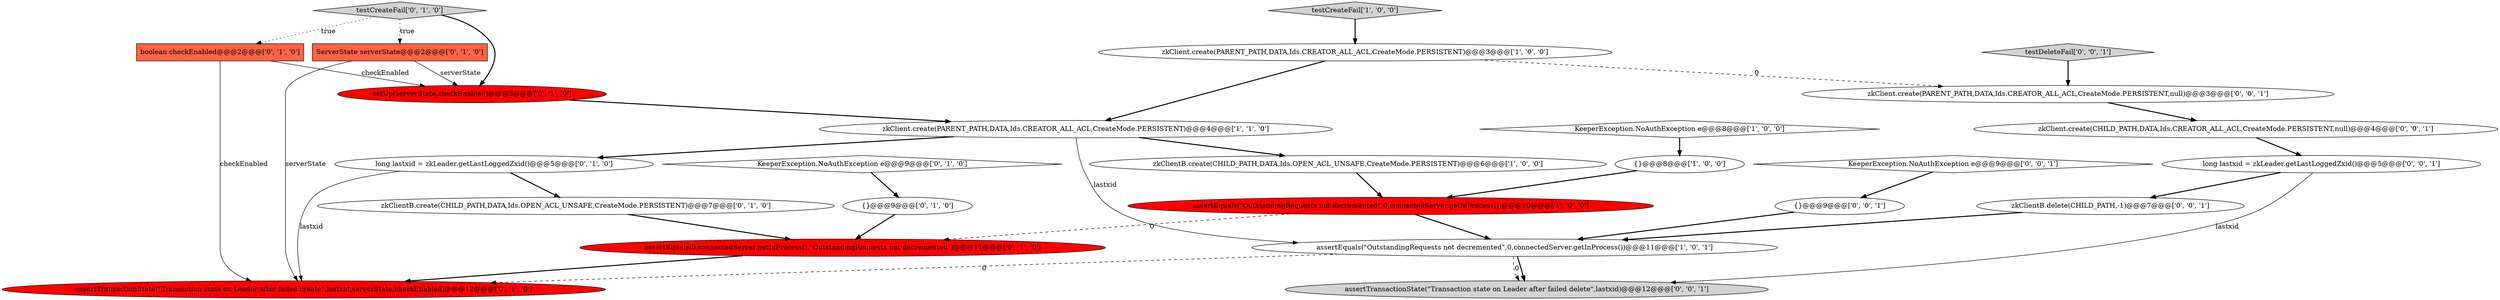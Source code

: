 digraph {
5 [style = filled, label = "testCreateFail['1', '0', '0']", fillcolor = lightgray, shape = diamond image = "AAA0AAABBB1BBB"];
20 [style = filled, label = "zkClient.create(PARENT_PATH,DATA,Ids.CREATOR_ALL_ACL,CreateMode.PERSISTENT,null)@@@3@@@['0', '0', '1']", fillcolor = white, shape = ellipse image = "AAA0AAABBB3BBB"];
15 [style = filled, label = "KeeperException.NoAuthException e@@@9@@@['0', '1', '0']", fillcolor = white, shape = diamond image = "AAA0AAABBB2BBB"];
18 [style = filled, label = "KeeperException.NoAuthException e@@@9@@@['0', '0', '1']", fillcolor = white, shape = diamond image = "AAA0AAABBB3BBB"];
11 [style = filled, label = "assertTransactionState(\"Transaction state on Leader after failed create\",lastxid,serverState,checkEnabled)@@@12@@@['0', '1', '0']", fillcolor = red, shape = ellipse image = "AAA1AAABBB2BBB"];
17 [style = filled, label = "{}@@@9@@@['0', '1', '0']", fillcolor = white, shape = ellipse image = "AAA0AAABBB2BBB"];
22 [style = filled, label = "assertTransactionState(\"Transaction state on Leader after failed delete\",lastxid)@@@12@@@['0', '0', '1']", fillcolor = lightgray, shape = ellipse image = "AAA0AAABBB3BBB"];
0 [style = filled, label = "{}@@@8@@@['1', '0', '0']", fillcolor = white, shape = ellipse image = "AAA0AAABBB1BBB"];
19 [style = filled, label = "zkClientB.delete(CHILD_PATH,-1)@@@7@@@['0', '0', '1']", fillcolor = white, shape = ellipse image = "AAA0AAABBB3BBB"];
13 [style = filled, label = "ServerState serverState@@@2@@@['0', '1', '0']", fillcolor = tomato, shape = box image = "AAA0AAABBB2BBB"];
6 [style = filled, label = "zkClientB.create(CHILD_PATH,DATA,Ids.OPEN_ACL_UNSAFE,CreateMode.PERSISTENT)@@@6@@@['1', '0', '0']", fillcolor = white, shape = ellipse image = "AAA0AAABBB1BBB"];
10 [style = filled, label = "assertEquals(0,connectedServer.getInProcess(),\"OutstandingRequests not decremented\")@@@11@@@['0', '1', '0']", fillcolor = red, shape = ellipse image = "AAA1AAABBB2BBB"];
4 [style = filled, label = "zkClient.create(PARENT_PATH,DATA,Ids.CREATOR_ALL_ACL,CreateMode.PERSISTENT)@@@3@@@['1', '0', '0']", fillcolor = white, shape = ellipse image = "AAA0AAABBB1BBB"];
21 [style = filled, label = "{}@@@9@@@['0', '0', '1']", fillcolor = white, shape = ellipse image = "AAA0AAABBB3BBB"];
24 [style = filled, label = "zkClient.create(CHILD_PATH,DATA,Ids.CREATOR_ALL_ACL,CreateMode.PERSISTENT,null)@@@4@@@['0', '0', '1']", fillcolor = white, shape = ellipse image = "AAA0AAABBB3BBB"];
8 [style = filled, label = "setUp(serverState,checkEnabled)@@@3@@@['0', '1', '0']", fillcolor = red, shape = ellipse image = "AAA1AAABBB2BBB"];
23 [style = filled, label = "testDeleteFail['0', '0', '1']", fillcolor = lightgray, shape = diamond image = "AAA0AAABBB3BBB"];
12 [style = filled, label = "testCreateFail['0', '1', '0']", fillcolor = lightgray, shape = diamond image = "AAA0AAABBB2BBB"];
1 [style = filled, label = "assertEquals(\"OutstandingRequests not decremented\",0,connectedServer.getInProcess())@@@10@@@['1', '0', '0']", fillcolor = red, shape = ellipse image = "AAA1AAABBB1BBB"];
14 [style = filled, label = "boolean checkEnabled@@@2@@@['0', '1', '0']", fillcolor = tomato, shape = box image = "AAA1AAABBB2BBB"];
2 [style = filled, label = "assertEquals(\"OutstandingRequests not decremented\",0,connectedServer.getInProcess())@@@11@@@['1', '0', '1']", fillcolor = white, shape = ellipse image = "AAA0AAABBB1BBB"];
16 [style = filled, label = "zkClientB.create(CHILD_PATH,DATA,Ids.OPEN_ACL_UNSAFE,CreateMode.PERSISTENT)@@@7@@@['0', '1', '0']", fillcolor = white, shape = ellipse image = "AAA0AAABBB2BBB"];
25 [style = filled, label = "long lastxid = zkLeader.getLastLoggedZxid()@@@5@@@['0', '0', '1']", fillcolor = white, shape = ellipse image = "AAA0AAABBB3BBB"];
3 [style = filled, label = "zkClient.create(PARENT_PATH,DATA,Ids.CREATOR_ALL_ACL,CreateMode.PERSISTENT)@@@4@@@['1', '1', '0']", fillcolor = white, shape = ellipse image = "AAA0AAABBB1BBB"];
7 [style = filled, label = "KeeperException.NoAuthException e@@@8@@@['1', '0', '0']", fillcolor = white, shape = diamond image = "AAA0AAABBB1BBB"];
9 [style = filled, label = "long lastxid = zkLeader.getLastLoggedZxid()@@@5@@@['0', '1', '0']", fillcolor = white, shape = ellipse image = "AAA0AAABBB2BBB"];
17->10 [style = bold, label=""];
4->3 [style = bold, label=""];
14->8 [style = solid, label="checkEnabled"];
23->20 [style = bold, label=""];
13->8 [style = solid, label="serverState"];
3->2 [style = solid, label="lastxid"];
16->10 [style = bold, label=""];
8->3 [style = bold, label=""];
3->6 [style = bold, label=""];
7->0 [style = bold, label=""];
19->2 [style = bold, label=""];
1->10 [style = dashed, label="0"];
9->16 [style = bold, label=""];
21->2 [style = bold, label=""];
3->9 [style = bold, label=""];
6->1 [style = bold, label=""];
14->11 [style = solid, label="checkEnabled"];
12->14 [style = dotted, label="true"];
15->17 [style = bold, label=""];
12->13 [style = dotted, label="true"];
25->22 [style = solid, label="lastxid"];
4->20 [style = dashed, label="0"];
12->8 [style = bold, label=""];
0->1 [style = bold, label=""];
24->25 [style = bold, label=""];
5->4 [style = bold, label=""];
25->19 [style = bold, label=""];
13->11 [style = solid, label="serverState"];
2->11 [style = dashed, label="0"];
1->2 [style = bold, label=""];
18->21 [style = bold, label=""];
2->22 [style = bold, label=""];
20->24 [style = bold, label=""];
9->11 [style = solid, label="lastxid"];
2->22 [style = dashed, label="0"];
10->11 [style = bold, label=""];
}
